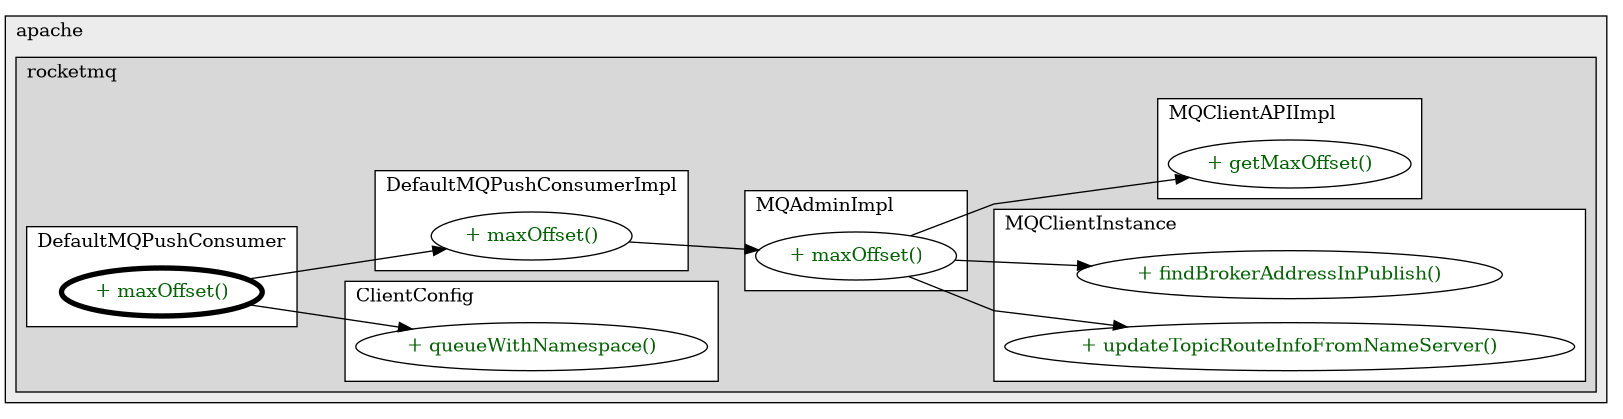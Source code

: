 @startuml

/' diagram meta data start
config=CallConfiguration;
{
  "rootMethod": "org.apache.rocketmq.client.consumer.DefaultMQPushConsumer#maxOffset(MessageQueue)",
  "projectClassification": {
    "searchMode": "OpenProject", // OpenProject, AllProjects
    "includedProjects": "",
    "pathEndKeywords": "*.impl",
    "isClientPath": "",
    "isClientName": "",
    "isTestPath": "",
    "isTestName": "",
    "isMappingPath": "",
    "isMappingName": "",
    "isDataAccessPath": "",
    "isDataAccessName": "",
    "isDataStructurePath": "",
    "isDataStructureName": "",
    "isInterfaceStructuresPath": "",
    "isInterfaceStructuresName": "",
    "isEntryPointPath": "",
    "isEntryPointName": "",
    "treatFinalFieldsAsMandatory": false
  },
  "graphRestriction": {
    "classPackageExcludeFilter": "",
    "classPackageIncludeFilter": "",
    "classNameExcludeFilter": "",
    "classNameIncludeFilter": "",
    "methodNameExcludeFilter": "",
    "methodNameIncludeFilter": "",
    "removeByInheritance": "", // inheritance/annotation based filtering is done in a second step
    "removeByAnnotation": "",
    "removeByClassPackage": "", // cleanup the graph after inheritance/annotation based filtering is done
    "removeByClassName": "",
    "cutMappings": false,
    "cutEnum": true,
    "cutTests": true,
    "cutClient": true,
    "cutDataAccess": true,
    "cutInterfaceStructures": true,
    "cutDataStructures": true,
    "cutGetterAndSetter": true,
    "cutConstructors": true
  },
  "graphTraversal": {
    "forwardDepth": 3,
    "backwardDepth": 3,
    "classPackageExcludeFilter": "",
    "classPackageIncludeFilter": "",
    "classNameExcludeFilter": "",
    "classNameIncludeFilter": "",
    "methodNameExcludeFilter": "",
    "methodNameIncludeFilter": "",
    "hideMappings": false,
    "hideDataStructures": false,
    "hidePrivateMethods": true,
    "hideInterfaceCalls": true, // indirection: implementation -> interface (is hidden) -> implementation
    "onlyShowApplicationEntryPoints": false, // root node is included
    "useMethodCallsForStructureDiagram": "ForwardOnly" // ForwardOnly, BothDirections, No
  },
  "details": {
    "aggregation": "GroupByClass", // ByClass, GroupByClass, None
    "showMethodParametersTypes": false,
    "showMethodParametersNames": false,
    "showMethodReturnType": false,
    "showPackageLevels": 2,
    "showCallOrder": false,
    "edgeMode": "MethodsOnly", // TypesOnly, MethodsOnly, TypesAndMethods, MethodsAndDirectTypeUsage
    "showDetailedClassStructure": false
  },
  "rootClass": "org.apache.rocketmq.client.consumer.DefaultMQPushConsumer",
  "extensionCallbackMethod": "" // qualified.class.name#methodName - signature: public static String method(String)
}
diagram meta data end '/



digraph g {
    rankdir="LR"
    splines=polyline
    

'nodes 
subgraph cluster_1411517106 { 
   	label=apache
	labeljust=l
	fillcolor="#ececec"
	style=filled
   
   subgraph cluster_1714486248 { 
   	label=rocketmq
	labeljust=l
	fillcolor="#d8d8d8"
	style=filled
   
   subgraph cluster_1314323680 { 
   	label=MQAdminImpl
	labeljust=l
	fillcolor=white
	style=filled
   
   MQAdminImpl1527982467XXXmaxOffset1134663318[
	label="+ maxOffset()"
	style=filled
	fillcolor=white
	tooltip="MQAdminImpl

null"
	fontcolor=darkgreen
];
} 

subgraph cluster_1817307469 { 
   	label=MQClientInstance
	labeljust=l
	fillcolor=white
	style=filled
   
   MQClientInstance700434529XXXfindBrokerAddressInPublish1808118735[
	label="+ findBrokerAddressInPublish()"
	style=filled
	fillcolor=white
	tooltip="MQClientInstance

null"
	fontcolor=darkgreen
];

MQClientInstance700434529XXXupdateTopicRouteInfoFromNameServer1808118735[
	label="+ updateTopicRouteInfoFromNameServer()"
	style=filled
	fillcolor=white
	tooltip="MQClientInstance

null"
	fontcolor=darkgreen
];
} 

subgraph cluster_192096112 { 
   	label=ClientConfig
	labeljust=l
	fillcolor=white
	style=filled
   
   ClientConfig1708762283XXXqueueWithNamespace1134663318[
	label="+ queueWithNamespace()"
	style=filled
	fillcolor=white
	tooltip="ClientConfig

null"
	fontcolor=darkgreen
];
} 

subgraph cluster_2004609280 { 
   	label=DefaultMQPushConsumer
	labeljust=l
	fillcolor=white
	style=filled
   
   DefaultMQPushConsumer633216551XXXmaxOffset1134663318[
	label="+ maxOffset()"
	style=filled
	fillcolor=white
	tooltip="DefaultMQPushConsumer

&#10;  This method will be removed in a certain version after April 5, 2020, so please do not use this method.&#10; "
	penwidth=4
	fontcolor=darkgreen
];
} 

subgraph cluster_290650472 { 
   	label=DefaultMQPushConsumerImpl
	labeljust=l
	fillcolor=white
	style=filled
   
   DefaultMQPushConsumerImpl1317777407XXXmaxOffset1134663318[
	label="+ maxOffset()"
	style=filled
	fillcolor=white
	tooltip="DefaultMQPushConsumerImpl

null"
	fontcolor=darkgreen
];
} 

subgraph cluster_931339104 { 
   	label=MQClientAPIImpl
	labeljust=l
	fillcolor=white
	style=filled
   
   MQClientAPIImpl1527982467XXXgetMaxOffset1022730261[
	label="+ getMaxOffset()"
	style=filled
	fillcolor=white
	tooltip="MQClientAPIImpl

null"
	fontcolor=darkgreen
];
} 
} 
} 

'edges    
DefaultMQPushConsumer633216551XXXmaxOffset1134663318 -> ClientConfig1708762283XXXqueueWithNamespace1134663318;
DefaultMQPushConsumer633216551XXXmaxOffset1134663318 -> DefaultMQPushConsumerImpl1317777407XXXmaxOffset1134663318;
DefaultMQPushConsumerImpl1317777407XXXmaxOffset1134663318 -> MQAdminImpl1527982467XXXmaxOffset1134663318;
MQAdminImpl1527982467XXXmaxOffset1134663318 -> MQClientAPIImpl1527982467XXXgetMaxOffset1022730261;
MQAdminImpl1527982467XXXmaxOffset1134663318 -> MQClientInstance700434529XXXfindBrokerAddressInPublish1808118735;
MQAdminImpl1527982467XXXmaxOffset1134663318 -> MQClientInstance700434529XXXupdateTopicRouteInfoFromNameServer1808118735;
    
}
@enduml